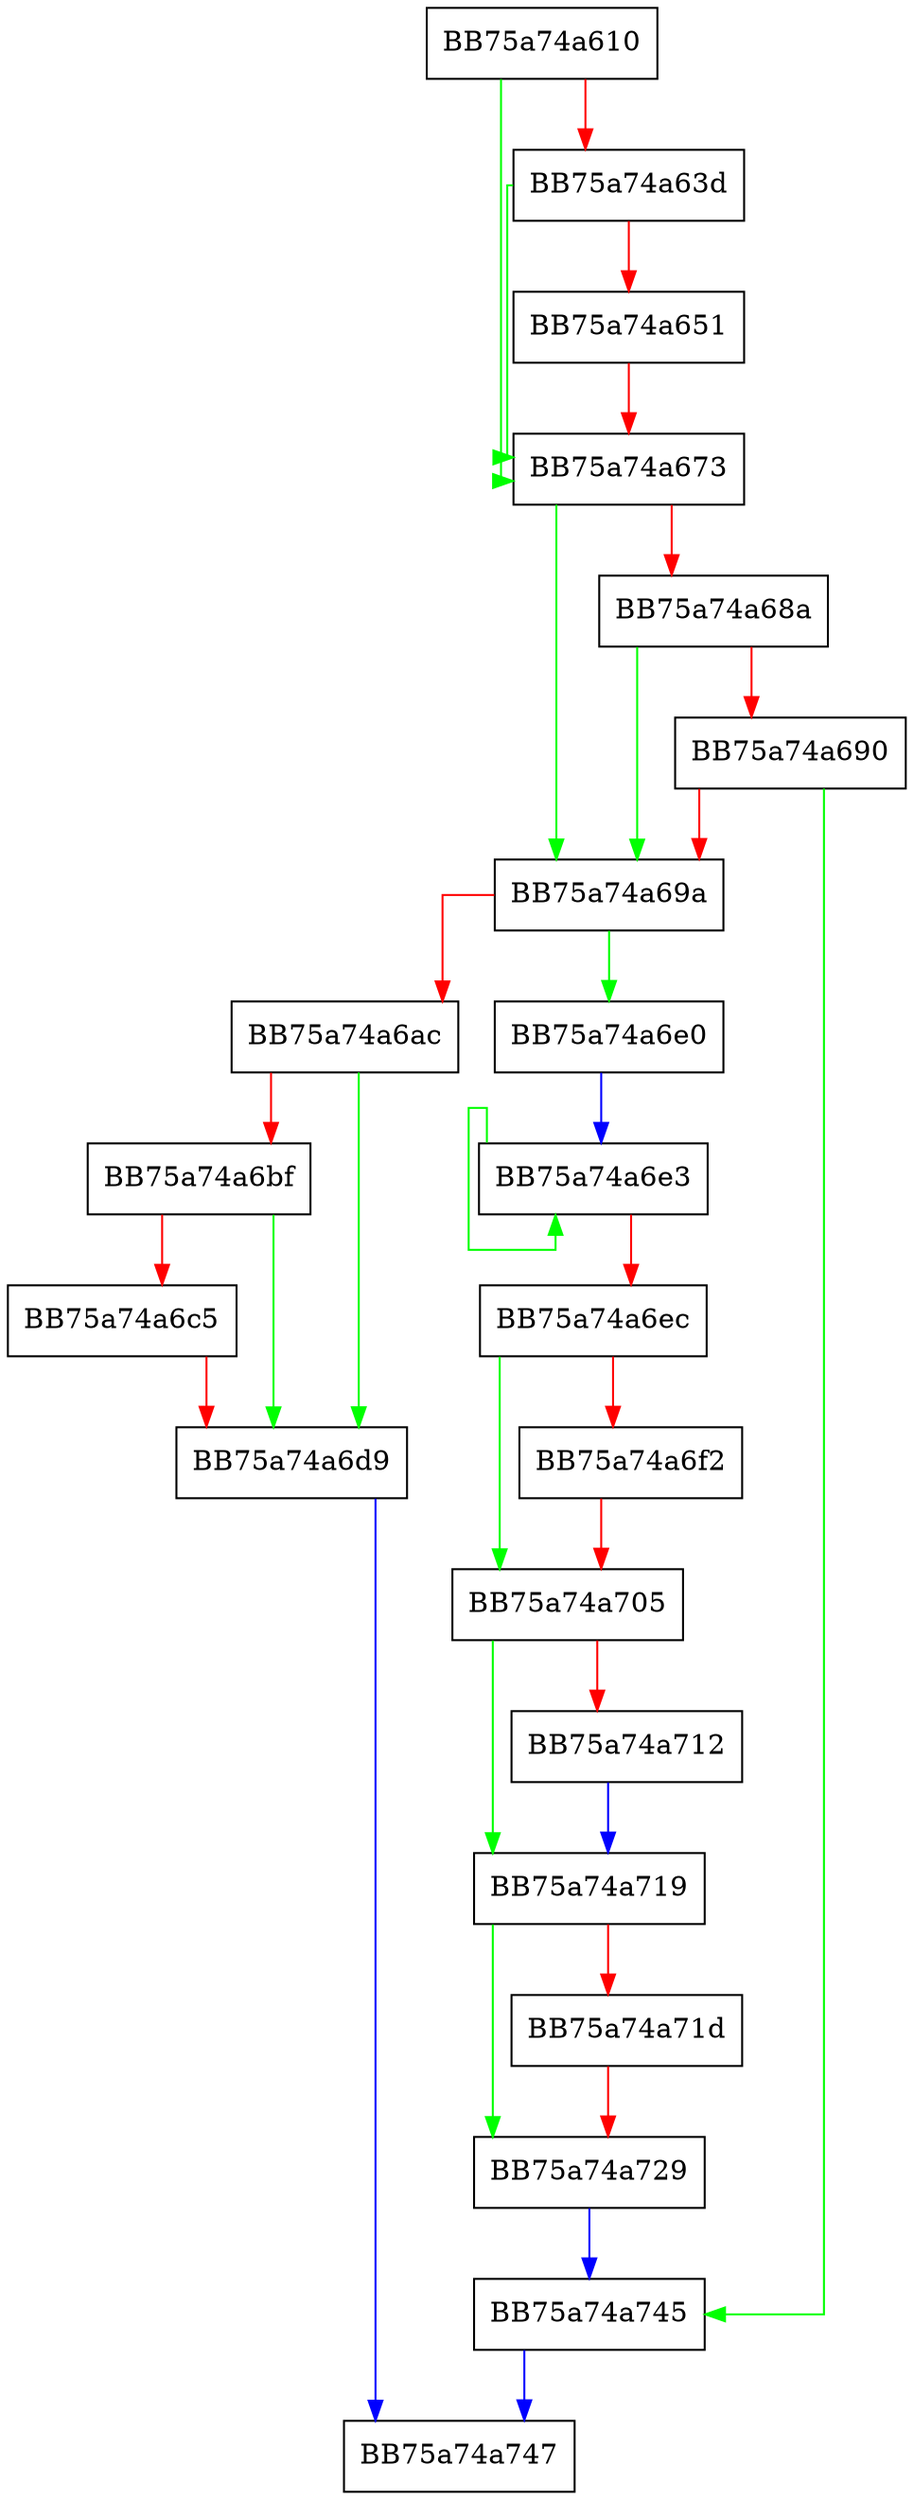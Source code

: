 digraph cf_init_module {
  node [shape="box"];
  graph [splines=ortho];
  BB75a74a610 -> BB75a74a673 [color="green"];
  BB75a74a610 -> BB75a74a63d [color="red"];
  BB75a74a63d -> BB75a74a673 [color="green"];
  BB75a74a63d -> BB75a74a651 [color="red"];
  BB75a74a651 -> BB75a74a673 [color="red"];
  BB75a74a673 -> BB75a74a69a [color="green"];
  BB75a74a673 -> BB75a74a68a [color="red"];
  BB75a74a68a -> BB75a74a69a [color="green"];
  BB75a74a68a -> BB75a74a690 [color="red"];
  BB75a74a690 -> BB75a74a745 [color="green"];
  BB75a74a690 -> BB75a74a69a [color="red"];
  BB75a74a69a -> BB75a74a6e0 [color="green"];
  BB75a74a69a -> BB75a74a6ac [color="red"];
  BB75a74a6ac -> BB75a74a6d9 [color="green"];
  BB75a74a6ac -> BB75a74a6bf [color="red"];
  BB75a74a6bf -> BB75a74a6d9 [color="green"];
  BB75a74a6bf -> BB75a74a6c5 [color="red"];
  BB75a74a6c5 -> BB75a74a6d9 [color="red"];
  BB75a74a6d9 -> BB75a74a747 [color="blue"];
  BB75a74a6e0 -> BB75a74a6e3 [color="blue"];
  BB75a74a6e3 -> BB75a74a6e3 [color="green"];
  BB75a74a6e3 -> BB75a74a6ec [color="red"];
  BB75a74a6ec -> BB75a74a705 [color="green"];
  BB75a74a6ec -> BB75a74a6f2 [color="red"];
  BB75a74a6f2 -> BB75a74a705 [color="red"];
  BB75a74a705 -> BB75a74a719 [color="green"];
  BB75a74a705 -> BB75a74a712 [color="red"];
  BB75a74a712 -> BB75a74a719 [color="blue"];
  BB75a74a719 -> BB75a74a729 [color="green"];
  BB75a74a719 -> BB75a74a71d [color="red"];
  BB75a74a71d -> BB75a74a729 [color="red"];
  BB75a74a729 -> BB75a74a745 [color="blue"];
  BB75a74a745 -> BB75a74a747 [color="blue"];
}